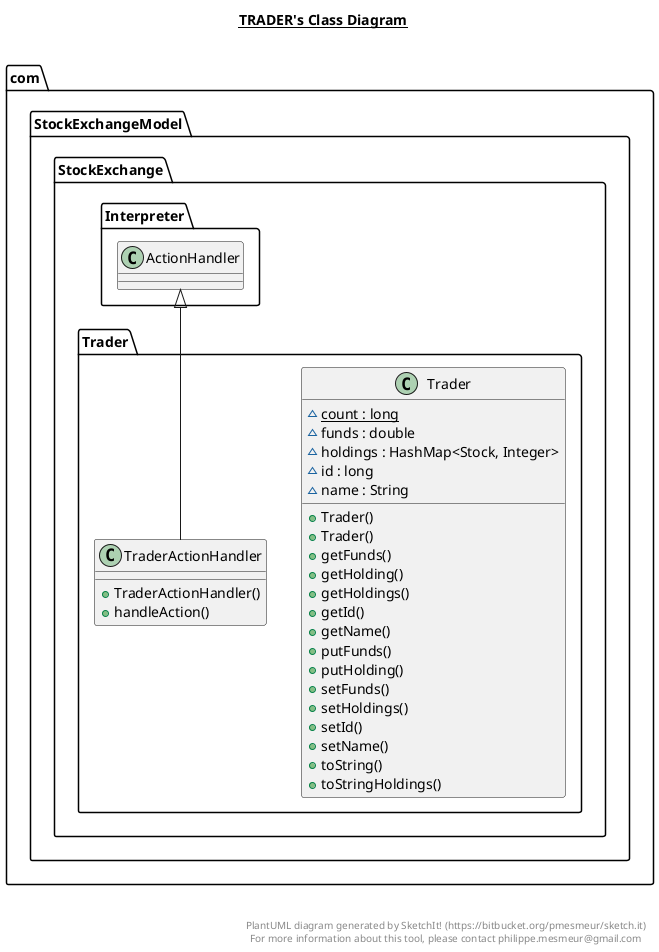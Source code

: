 @startuml

title __TRADER's Class Diagram__\n

  namespace com.StockExchangeModel {
    namespace StockExchange {
      namespace Trader {
        class com.StockExchangeModel.StockExchange.Trader.Trader {
            {static} ~ count : long
            ~ funds : double
            ~ holdings : HashMap<Stock, Integer>
            ~ id : long
            ~ name : String
            + Trader()
            + Trader()
            + getFunds()
            + getHolding()
            + getHoldings()
            + getId()
            + getName()
            + putFunds()
            + putHolding()
            + setFunds()
            + setHoldings()
            + setId()
            + setName()
            + toString()
            + toStringHoldings()
        }
        class com.StockExchangeModel.StockExchange.Trader.TraderActionHandler {
            + TraderActionHandler()
            + handleAction()
        }
      }
    }
  }
  

  com.StockExchangeModel.StockExchange.Trader.TraderActionHandler -up-|> com.StockExchangeModel.StockExchange.Interpreter.ActionHandler


right footer


PlantUML diagram generated by SketchIt! (https://bitbucket.org/pmesmeur/sketch.it)
For more information about this tool, please contact philippe.mesmeur@gmail.com
endfooter

@enduml
